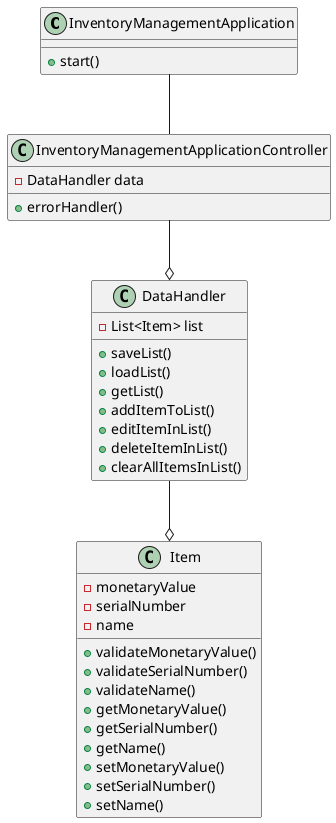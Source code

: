 @startuml
class InventoryManagementApplication {
    +start()
}
class InventoryManagementApplicationController {
    'controller stuff
    -DataHandler data
    'active in response to boolean, prompt passed from
    'controller item that caused an invalid value
    +errorHandler()
}
class DataHandler {
    '1024 Items
    -List<Item> list
    'holds save and load methods
    +saveList()
    +loadList()
    'other methods to access list values
    +getList()
    +addItemToList()
    'uses Item.set(), return boolean
    +editItemInList()
    +deleteItemInList()
    +clearAllItemsInList()
}
class Item {
    'US dollars, greater than 0
    -monetaryValue
    'A-XXX-XXX-XXX where A is a letter
    'and X is a number or letter
    -serialNumber
    'between 2-256 (inclusive) characters
    -name
    'validation methods, return boolean
    +validateMonetaryValue()
    +validateSerialNumber()
    +validateName()
    'accessor methods
    +getMonetaryValue()
    +getSerialNumber()
    +getName()
    'uses validate method, return boolean
    +setMonetaryValue()
    +setSerialNumber()
    +setName()
}

InventoryManagementApplication -- InventoryManagementApplicationController
InventoryManagementApplicationController --o DataHandler
DataHandler --o Item
@enduml